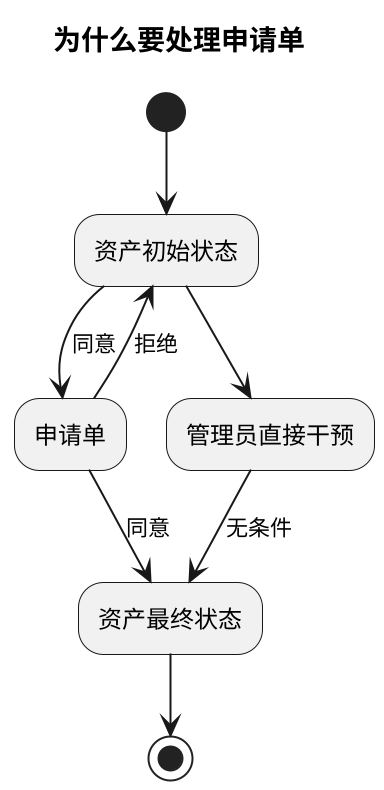 @startuml
scale 2
title 为什么要处理申请单

(*)  --> 资产初始状态

资产初始状态   --> [同意]申请单
资产初始状态   --> 管理员直接干预

申请单        --> [拒绝]资产初始状态
申请单        --> [同意]资产最终状态
管理员直接干预 -->  [无条件]资产最终状态

-->(*)
@enduml